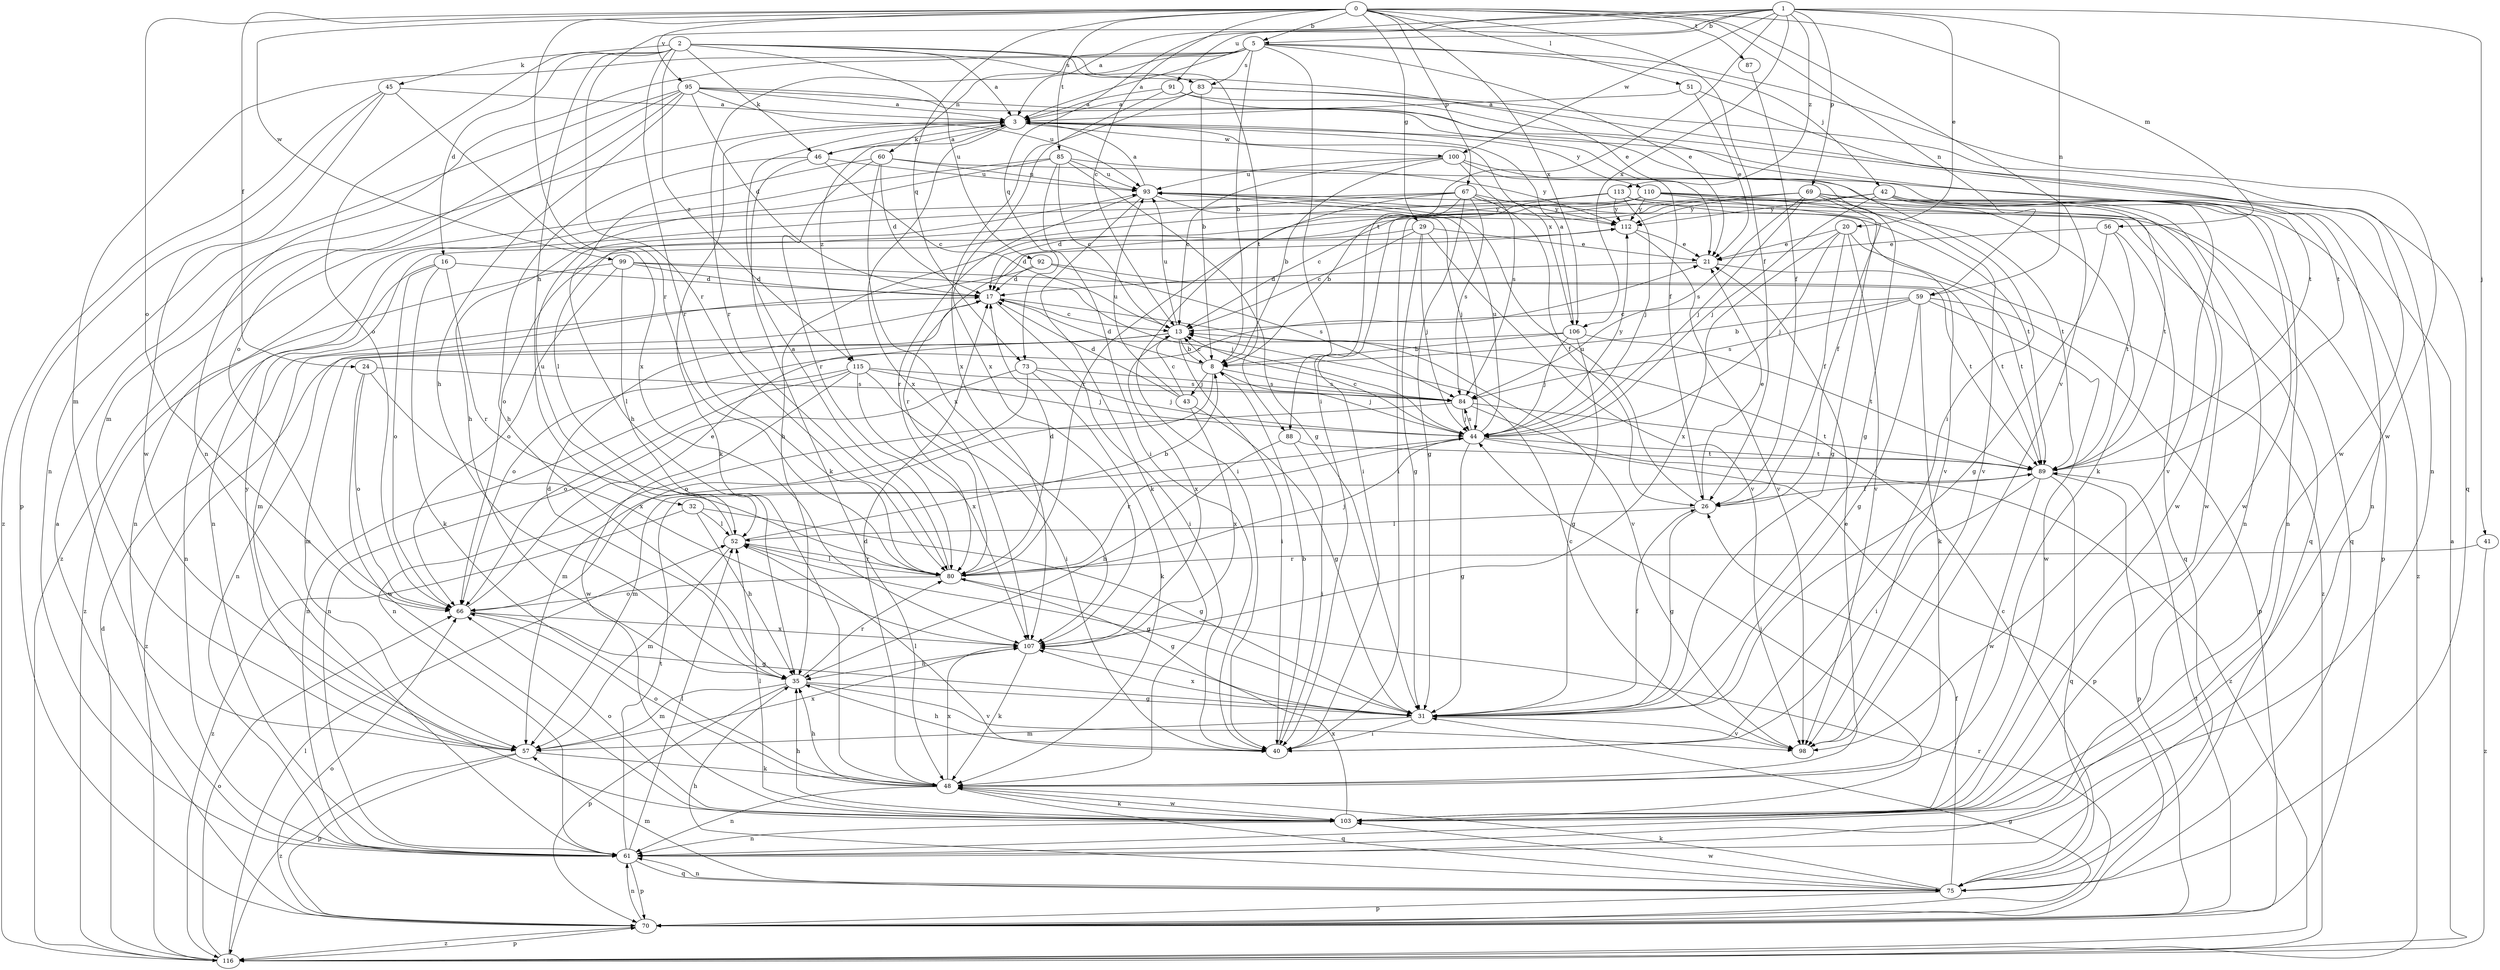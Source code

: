 strict digraph  {
0;
1;
2;
3;
5;
8;
13;
16;
17;
20;
21;
24;
26;
29;
31;
32;
35;
40;
41;
42;
43;
44;
45;
46;
48;
51;
52;
56;
57;
59;
60;
61;
66;
67;
69;
70;
73;
75;
80;
83;
84;
85;
87;
88;
89;
91;
92;
93;
95;
98;
99;
100;
103;
106;
107;
110;
112;
113;
115;
116;
0 -> 5  [label=b];
0 -> 13  [label=c];
0 -> 24  [label=f];
0 -> 26  [label=f];
0 -> 29  [label=g];
0 -> 51  [label=l];
0 -> 56  [label=m];
0 -> 59  [label=n];
0 -> 66  [label=o];
0 -> 67  [label=p];
0 -> 73  [label=q];
0 -> 80  [label=r];
0 -> 85  [label=t];
0 -> 87  [label=t];
0 -> 95  [label=v];
0 -> 98  [label=v];
0 -> 99  [label=w];
0 -> 106  [label=x];
1 -> 3  [label=a];
1 -> 5  [label=b];
1 -> 20  [label=e];
1 -> 41  [label=j];
1 -> 59  [label=n];
1 -> 69  [label=p];
1 -> 73  [label=q];
1 -> 80  [label=r];
1 -> 88  [label=t];
1 -> 91  [label=u];
1 -> 100  [label=w];
1 -> 106  [label=x];
1 -> 113  [label=z];
2 -> 3  [label=a];
2 -> 16  [label=d];
2 -> 21  [label=e];
2 -> 32  [label=h];
2 -> 45  [label=k];
2 -> 46  [label=k];
2 -> 66  [label=o];
2 -> 80  [label=r];
2 -> 83  [label=s];
2 -> 88  [label=t];
2 -> 92  [label=u];
2 -> 115  [label=z];
3 -> 46  [label=k];
3 -> 48  [label=k];
3 -> 100  [label=w];
3 -> 106  [label=x];
3 -> 107  [label=x];
3 -> 110  [label=y];
3 -> 115  [label=z];
5 -> 3  [label=a];
5 -> 8  [label=b];
5 -> 21  [label=e];
5 -> 40  [label=i];
5 -> 42  [label=j];
5 -> 57  [label=m];
5 -> 60  [label=n];
5 -> 61  [label=n];
5 -> 80  [label=r];
5 -> 83  [label=s];
5 -> 103  [label=w];
8 -> 13  [label=c];
8 -> 17  [label=d];
8 -> 43  [label=j];
8 -> 44  [label=j];
8 -> 61  [label=n];
8 -> 84  [label=s];
13 -> 8  [label=b];
13 -> 40  [label=i];
13 -> 57  [label=m];
13 -> 93  [label=u];
13 -> 107  [label=x];
13 -> 116  [label=z];
16 -> 17  [label=d];
16 -> 48  [label=k];
16 -> 61  [label=n];
16 -> 66  [label=o];
16 -> 80  [label=r];
17 -> 13  [label=c];
17 -> 40  [label=i];
17 -> 61  [label=n];
17 -> 98  [label=v];
20 -> 21  [label=e];
20 -> 26  [label=f];
20 -> 44  [label=j];
20 -> 98  [label=v];
20 -> 107  [label=x];
20 -> 116  [label=z];
21 -> 17  [label=d];
21 -> 89  [label=t];
24 -> 66  [label=o];
24 -> 84  [label=s];
24 -> 103  [label=w];
24 -> 107  [label=x];
26 -> 21  [label=e];
26 -> 31  [label=g];
26 -> 52  [label=l];
26 -> 93  [label=u];
29 -> 13  [label=c];
29 -> 17  [label=d];
29 -> 21  [label=e];
29 -> 31  [label=g];
29 -> 44  [label=j];
29 -> 98  [label=v];
31 -> 26  [label=f];
31 -> 40  [label=i];
31 -> 57  [label=m];
31 -> 98  [label=v];
31 -> 107  [label=x];
32 -> 31  [label=g];
32 -> 35  [label=h];
32 -> 52  [label=l];
32 -> 116  [label=z];
35 -> 17  [label=d];
35 -> 31  [label=g];
35 -> 57  [label=m];
35 -> 70  [label=p];
35 -> 80  [label=r];
35 -> 98  [label=v];
40 -> 8  [label=b];
40 -> 35  [label=h];
40 -> 52  [label=l];
41 -> 80  [label=r];
41 -> 116  [label=z];
42 -> 17  [label=d];
42 -> 40  [label=i];
42 -> 44  [label=j];
42 -> 61  [label=n];
42 -> 89  [label=t];
42 -> 98  [label=v];
42 -> 103  [label=w];
42 -> 112  [label=y];
42 -> 116  [label=z];
43 -> 13  [label=c];
43 -> 17  [label=d];
43 -> 31  [label=g];
43 -> 93  [label=u];
43 -> 107  [label=x];
44 -> 13  [label=c];
44 -> 31  [label=g];
44 -> 57  [label=m];
44 -> 70  [label=p];
44 -> 80  [label=r];
44 -> 84  [label=s];
44 -> 89  [label=t];
44 -> 93  [label=u];
44 -> 112  [label=y];
45 -> 3  [label=a];
45 -> 70  [label=p];
45 -> 103  [label=w];
45 -> 107  [label=x];
45 -> 116  [label=z];
46 -> 3  [label=a];
46 -> 13  [label=c];
46 -> 35  [label=h];
46 -> 48  [label=k];
46 -> 93  [label=u];
48 -> 17  [label=d];
48 -> 21  [label=e];
48 -> 35  [label=h];
48 -> 61  [label=n];
48 -> 66  [label=o];
48 -> 75  [label=q];
48 -> 103  [label=w];
48 -> 107  [label=x];
51 -> 3  [label=a];
51 -> 21  [label=e];
51 -> 89  [label=t];
52 -> 8  [label=b];
52 -> 31  [label=g];
52 -> 57  [label=m];
52 -> 80  [label=r];
52 -> 93  [label=u];
56 -> 21  [label=e];
56 -> 31  [label=g];
56 -> 75  [label=q];
56 -> 89  [label=t];
57 -> 48  [label=k];
57 -> 70  [label=p];
57 -> 107  [label=x];
57 -> 112  [label=y];
57 -> 116  [label=z];
59 -> 8  [label=b];
59 -> 13  [label=c];
59 -> 31  [label=g];
59 -> 48  [label=k];
59 -> 70  [label=p];
59 -> 84  [label=s];
59 -> 103  [label=w];
60 -> 17  [label=d];
60 -> 35  [label=h];
60 -> 61  [label=n];
60 -> 80  [label=r];
60 -> 93  [label=u];
60 -> 107  [label=x];
61 -> 52  [label=l];
61 -> 70  [label=p];
61 -> 75  [label=q];
61 -> 89  [label=t];
66 -> 21  [label=e];
66 -> 31  [label=g];
66 -> 107  [label=x];
67 -> 8  [label=b];
67 -> 26  [label=f];
67 -> 31  [label=g];
67 -> 40  [label=i];
67 -> 52  [label=l];
67 -> 61  [label=n];
67 -> 84  [label=s];
67 -> 89  [label=t];
67 -> 112  [label=y];
69 -> 13  [label=c];
69 -> 26  [label=f];
69 -> 44  [label=j];
69 -> 61  [label=n];
69 -> 84  [label=s];
69 -> 98  [label=v];
69 -> 103  [label=w];
69 -> 112  [label=y];
70 -> 3  [label=a];
70 -> 31  [label=g];
70 -> 61  [label=n];
70 -> 66  [label=o];
70 -> 80  [label=r];
70 -> 89  [label=t];
70 -> 116  [label=z];
73 -> 44  [label=j];
73 -> 48  [label=k];
73 -> 61  [label=n];
73 -> 66  [label=o];
73 -> 84  [label=s];
75 -> 13  [label=c];
75 -> 26  [label=f];
75 -> 35  [label=h];
75 -> 48  [label=k];
75 -> 57  [label=m];
75 -> 61  [label=n];
75 -> 70  [label=p];
75 -> 103  [label=w];
80 -> 3  [label=a];
80 -> 17  [label=d];
80 -> 31  [label=g];
80 -> 44  [label=j];
80 -> 52  [label=l];
80 -> 66  [label=o];
83 -> 3  [label=a];
83 -> 8  [label=b];
83 -> 61  [label=n];
83 -> 103  [label=w];
83 -> 107  [label=x];
84 -> 44  [label=j];
84 -> 57  [label=m];
84 -> 89  [label=t];
84 -> 116  [label=z];
85 -> 13  [label=c];
85 -> 31  [label=g];
85 -> 35  [label=h];
85 -> 40  [label=i];
85 -> 93  [label=u];
85 -> 112  [label=y];
85 -> 116  [label=z];
87 -> 26  [label=f];
88 -> 35  [label=h];
88 -> 40  [label=i];
88 -> 89  [label=t];
89 -> 26  [label=f];
89 -> 40  [label=i];
89 -> 70  [label=p];
89 -> 75  [label=q];
89 -> 103  [label=w];
91 -> 3  [label=a];
91 -> 40  [label=i];
91 -> 75  [label=q];
91 -> 107  [label=x];
92 -> 17  [label=d];
92 -> 57  [label=m];
92 -> 84  [label=s];
92 -> 89  [label=t];
93 -> 3  [label=a];
93 -> 44  [label=j];
93 -> 48  [label=k];
93 -> 75  [label=q];
93 -> 80  [label=r];
93 -> 112  [label=y];
95 -> 3  [label=a];
95 -> 17  [label=d];
95 -> 26  [label=f];
95 -> 35  [label=h];
95 -> 57  [label=m];
95 -> 61  [label=n];
95 -> 66  [label=o];
95 -> 89  [label=t];
95 -> 93  [label=u];
98 -> 13  [label=c];
99 -> 17  [label=d];
99 -> 44  [label=j];
99 -> 52  [label=l];
99 -> 66  [label=o];
99 -> 89  [label=t];
99 -> 116  [label=z];
100 -> 8  [label=b];
100 -> 13  [label=c];
100 -> 31  [label=g];
100 -> 48  [label=k];
100 -> 84  [label=s];
100 -> 93  [label=u];
103 -> 35  [label=h];
103 -> 44  [label=j];
103 -> 48  [label=k];
103 -> 52  [label=l];
103 -> 61  [label=n];
103 -> 66  [label=o];
103 -> 107  [label=x];
106 -> 3  [label=a];
106 -> 8  [label=b];
106 -> 31  [label=g];
106 -> 44  [label=j];
106 -> 66  [label=o];
106 -> 89  [label=t];
107 -> 35  [label=h];
107 -> 48  [label=k];
110 -> 31  [label=g];
110 -> 35  [label=h];
110 -> 40  [label=i];
110 -> 61  [label=n];
110 -> 75  [label=q];
110 -> 89  [label=t];
110 -> 103  [label=w];
110 -> 112  [label=y];
112 -> 21  [label=e];
112 -> 80  [label=r];
112 -> 98  [label=v];
113 -> 44  [label=j];
113 -> 66  [label=o];
113 -> 70  [label=p];
113 -> 80  [label=r];
113 -> 98  [label=v];
113 -> 112  [label=y];
115 -> 40  [label=i];
115 -> 44  [label=j];
115 -> 61  [label=n];
115 -> 66  [label=o];
115 -> 84  [label=s];
115 -> 103  [label=w];
115 -> 107  [label=x];
116 -> 3  [label=a];
116 -> 17  [label=d];
116 -> 52  [label=l];
116 -> 66  [label=o];
116 -> 70  [label=p];
}
